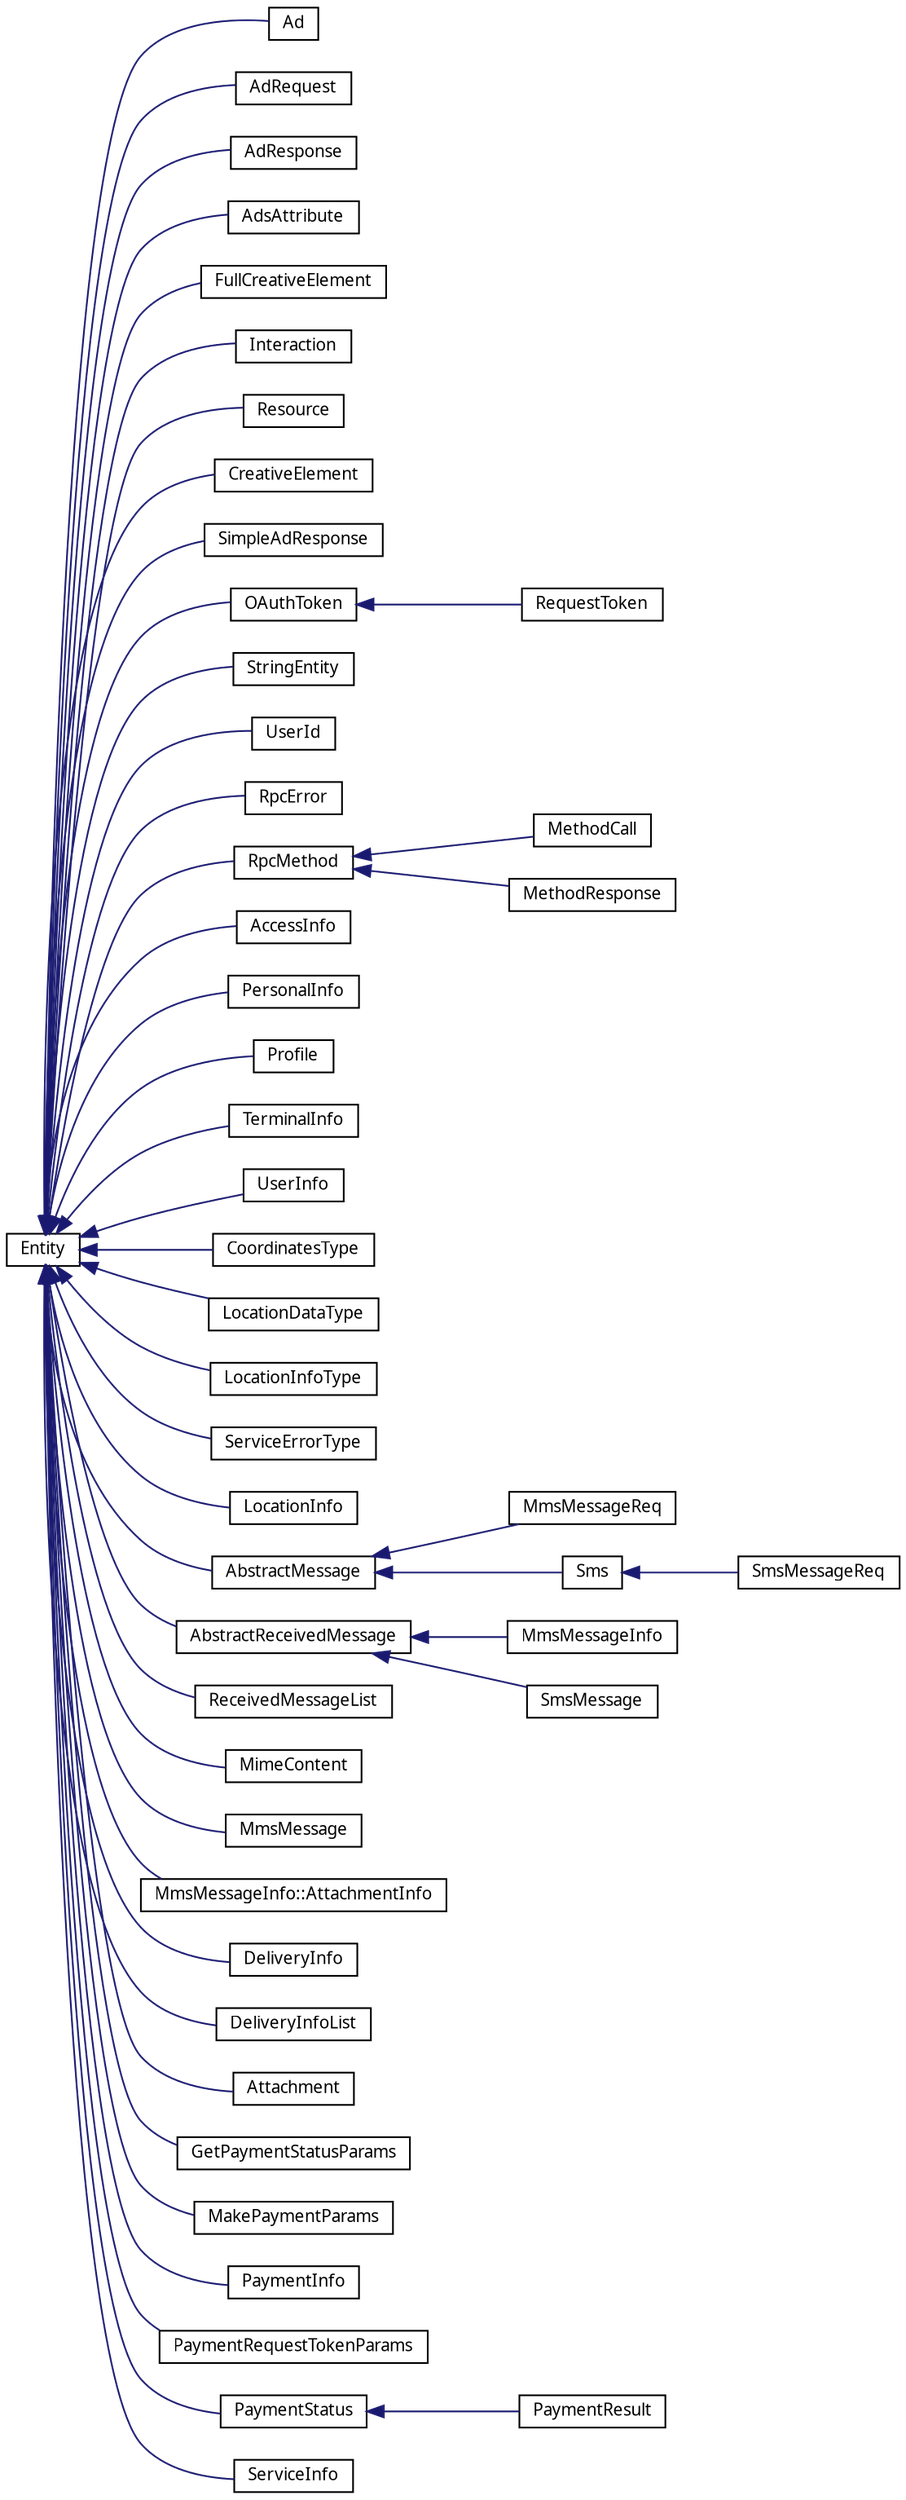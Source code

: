 digraph G
{
  bgcolor="transparent";
  edge [fontname="FreeSans.ttf",fontsize="10",labelfontname="FreeSans.ttf",labelfontsize="10"];
  node [fontname="FreeSans.ttf",fontsize="10",shape=record];
  rankdir=LR;
  Node1 [label="Entity",height=0.2,width=0.4,color="black",URL="$interfacecom_1_1bluevia_1_1android_1_1commons_1_1_entity.html"];
  Node1 -> Node2 [dir=back,color="midnightblue",fontsize="10",style="solid",fontname="FreeSans.ttf"];
  Node2 [label="Ad",height=0.2,width=0.4,color="black",URL="$classcom_1_1bluevia_1_1android_1_1ad_1_1data_1_1_ad.html"];
  Node1 -> Node3 [dir=back,color="midnightblue",fontsize="10",style="solid",fontname="FreeSans.ttf"];
  Node3 [label="AdRequest",height=0.2,width=0.4,color="black",URL="$classcom_1_1bluevia_1_1android_1_1ad_1_1data_1_1_ad_request.html"];
  Node1 -> Node4 [dir=back,color="midnightblue",fontsize="10",style="solid",fontname="FreeSans.ttf"];
  Node4 [label="AdResponse",height=0.2,width=0.4,color="black",URL="$classcom_1_1bluevia_1_1android_1_1ad_1_1data_1_1_ad_response.html"];
  Node1 -> Node5 [dir=back,color="midnightblue",fontsize="10",style="solid",fontname="FreeSans.ttf"];
  Node5 [label="AdsAttribute",height=0.2,width=0.4,color="black",URL="$classcom_1_1bluevia_1_1android_1_1ad_1_1data_1_1_ads_attribute.html"];
  Node1 -> Node6 [dir=back,color="midnightblue",fontsize="10",style="solid",fontname="FreeSans.ttf"];
  Node6 [label="FullCreativeElement",height=0.2,width=0.4,color="black",URL="$classcom_1_1bluevia_1_1android_1_1ad_1_1data_1_1_full_creative_element.html"];
  Node1 -> Node7 [dir=back,color="midnightblue",fontsize="10",style="solid",fontname="FreeSans.ttf"];
  Node7 [label="Interaction",height=0.2,width=0.4,color="black",URL="$classcom_1_1bluevia_1_1android_1_1ad_1_1data_1_1_interaction.html"];
  Node1 -> Node8 [dir=back,color="midnightblue",fontsize="10",style="solid",fontname="FreeSans.ttf"];
  Node8 [label="Resource",height=0.2,width=0.4,color="black",URL="$classcom_1_1bluevia_1_1android_1_1ad_1_1data_1_1_resource.html"];
  Node1 -> Node9 [dir=back,color="midnightblue",fontsize="10",style="solid",fontname="FreeSans.ttf"];
  Node9 [label="CreativeElement",height=0.2,width=0.4,color="black",URL="$classcom_1_1bluevia_1_1android_1_1ad_1_1data_1_1simple_1_1_creative_element.html"];
  Node1 -> Node10 [dir=back,color="midnightblue",fontsize="10",style="solid",fontname="FreeSans.ttf"];
  Node10 [label="SimpleAdResponse",height=0.2,width=0.4,color="black",URL="$classcom_1_1bluevia_1_1android_1_1ad_1_1data_1_1simple_1_1_simple_ad_response.html"];
  Node1 -> Node11 [dir=back,color="midnightblue",fontsize="10",style="solid",fontname="FreeSans.ttf"];
  Node11 [label="OAuthToken",height=0.2,width=0.4,color="black",URL="$classcom_1_1bluevia_1_1android_1_1commons_1_1connector_1_1http_1_1oauth_1_1_o_auth_token.html"];
  Node11 -> Node12 [dir=back,color="midnightblue",fontsize="10",style="solid",fontname="FreeSans.ttf"];
  Node12 [label="RequestToken",height=0.2,width=0.4,color="black",URL="$classcom_1_1bluevia_1_1android_1_1commons_1_1connector_1_1http_1_1oauth_1_1_request_token.html"];
  Node1 -> Node13 [dir=back,color="midnightblue",fontsize="10",style="solid",fontname="FreeSans.ttf"];
  Node13 [label="StringEntity",height=0.2,width=0.4,color="black",URL="$classcom_1_1bluevia_1_1android_1_1commons_1_1data_1_1_string_entity.html"];
  Node1 -> Node14 [dir=back,color="midnightblue",fontsize="10",style="solid",fontname="FreeSans.ttf"];
  Node14 [label="UserId",height=0.2,width=0.4,color="black",URL="$classcom_1_1bluevia_1_1android_1_1commons_1_1data_1_1_user_id.html"];
  Node1 -> Node15 [dir=back,color="midnightblue",fontsize="10",style="solid",fontname="FreeSans.ttf"];
  Node15 [label="RpcError",height=0.2,width=0.4,color="black",URL="$classcom_1_1bluevia_1_1android_1_1commons_1_1data_1_1xmlrpc_1_1_rpc_error.html"];
  Node1 -> Node16 [dir=back,color="midnightblue",fontsize="10",style="solid",fontname="FreeSans.ttf"];
  Node16 [label="RpcMethod",height=0.2,width=0.4,color="black",URL="$classcom_1_1bluevia_1_1android_1_1commons_1_1data_1_1xmlrpc_1_1_rpc_method.html"];
  Node16 -> Node17 [dir=back,color="midnightblue",fontsize="10",style="solid",fontname="FreeSans.ttf"];
  Node17 [label="MethodCall",height=0.2,width=0.4,color="black",URL="$classcom_1_1bluevia_1_1android_1_1commons_1_1data_1_1xmlrpc_1_1_method_call.html"];
  Node16 -> Node18 [dir=back,color="midnightblue",fontsize="10",style="solid",fontname="FreeSans.ttf"];
  Node18 [label="MethodResponse",height=0.2,width=0.4,color="black",URL="$classcom_1_1bluevia_1_1android_1_1commons_1_1data_1_1xmlrpc_1_1_method_response.html"];
  Node1 -> Node19 [dir=back,color="midnightblue",fontsize="10",style="solid",fontname="FreeSans.ttf"];
  Node19 [label="AccessInfo",height=0.2,width=0.4,color="black",URL="$classcom_1_1bluevia_1_1android_1_1directory_1_1data_1_1_access_info.html"];
  Node1 -> Node20 [dir=back,color="midnightblue",fontsize="10",style="solid",fontname="FreeSans.ttf"];
  Node20 [label="PersonalInfo",height=0.2,width=0.4,color="black",URL="$classcom_1_1bluevia_1_1android_1_1directory_1_1data_1_1_personal_info.html"];
  Node1 -> Node21 [dir=back,color="midnightblue",fontsize="10",style="solid",fontname="FreeSans.ttf"];
  Node21 [label="Profile",height=0.2,width=0.4,color="black",URL="$classcom_1_1bluevia_1_1android_1_1directory_1_1data_1_1_profile.html"];
  Node1 -> Node22 [dir=back,color="midnightblue",fontsize="10",style="solid",fontname="FreeSans.ttf"];
  Node22 [label="TerminalInfo",height=0.2,width=0.4,color="black",URL="$classcom_1_1bluevia_1_1android_1_1directory_1_1data_1_1_terminal_info.html"];
  Node1 -> Node23 [dir=back,color="midnightblue",fontsize="10",style="solid",fontname="FreeSans.ttf"];
  Node23 [label="UserInfo",height=0.2,width=0.4,color="black",URL="$classcom_1_1bluevia_1_1android_1_1directory_1_1data_1_1_user_info.html"];
  Node1 -> Node24 [dir=back,color="midnightblue",fontsize="10",style="solid",fontname="FreeSans.ttf"];
  Node24 [label="CoordinatesType",height=0.2,width=0.4,color="black",URL="$classcom_1_1bluevia_1_1android_1_1location_1_1data_1_1_coordinates_type.html"];
  Node1 -> Node25 [dir=back,color="midnightblue",fontsize="10",style="solid",fontname="FreeSans.ttf"];
  Node25 [label="LocationDataType",height=0.2,width=0.4,color="black",URL="$classcom_1_1bluevia_1_1android_1_1location_1_1data_1_1_location_data_type.html"];
  Node1 -> Node26 [dir=back,color="midnightblue",fontsize="10",style="solid",fontname="FreeSans.ttf"];
  Node26 [label="LocationInfoType",height=0.2,width=0.4,color="black",URL="$classcom_1_1bluevia_1_1android_1_1location_1_1data_1_1_location_info_type.html"];
  Node1 -> Node27 [dir=back,color="midnightblue",fontsize="10",style="solid",fontname="FreeSans.ttf"];
  Node27 [label="ServiceErrorType",height=0.2,width=0.4,color="black",URL="$classcom_1_1bluevia_1_1android_1_1location_1_1data_1_1_service_error_type.html"];
  Node1 -> Node28 [dir=back,color="midnightblue",fontsize="10",style="solid",fontname="FreeSans.ttf"];
  Node28 [label="LocationInfo",height=0.2,width=0.4,color="black",URL="$classcom_1_1bluevia_1_1android_1_1location_1_1data_1_1simple_1_1_location_info.html"];
  Node1 -> Node29 [dir=back,color="midnightblue",fontsize="10",style="solid",fontname="FreeSans.ttf"];
  Node29 [label="AbstractMessage",height=0.2,width=0.4,color="black",URL="$classcom_1_1bluevia_1_1android_1_1messagery_1_1data_1_1_abstract_message.html"];
  Node29 -> Node30 [dir=back,color="midnightblue",fontsize="10",style="solid",fontname="FreeSans.ttf"];
  Node30 [label="MmsMessageReq",height=0.2,width=0.4,color="black",URL="$classcom_1_1bluevia_1_1android_1_1messagery_1_1mt_1_1mms_1_1data_1_1_mms_message_req.html"];
  Node29 -> Node31 [dir=back,color="midnightblue",fontsize="10",style="solid",fontname="FreeSans.ttf"];
  Node31 [label="Sms",height=0.2,width=0.4,color="black",URL="$classcom_1_1bluevia_1_1android_1_1messagery_1_1mt_1_1sms_1_1data_1_1_sms.html"];
  Node31 -> Node32 [dir=back,color="midnightblue",fontsize="10",style="solid",fontname="FreeSans.ttf"];
  Node32 [label="SmsMessageReq",height=0.2,width=0.4,color="black",URL="$classcom_1_1bluevia_1_1android_1_1messagery_1_1mt_1_1sms_1_1data_1_1_sms_message_req.html"];
  Node1 -> Node33 [dir=back,color="midnightblue",fontsize="10",style="solid",fontname="FreeSans.ttf"];
  Node33 [label="AbstractReceivedMessage",height=0.2,width=0.4,color="black",URL="$classcom_1_1bluevia_1_1android_1_1messagery_1_1mo_1_1data_1_1_abstract_received_message.html"];
  Node33 -> Node34 [dir=back,color="midnightblue",fontsize="10",style="solid",fontname="FreeSans.ttf"];
  Node34 [label="MmsMessageInfo",height=0.2,width=0.4,color="black",URL="$classcom_1_1bluevia_1_1android_1_1messagery_1_1mo_1_1mms_1_1data_1_1_mms_message_info.html"];
  Node33 -> Node35 [dir=back,color="midnightblue",fontsize="10",style="solid",fontname="FreeSans.ttf"];
  Node35 [label="SmsMessage",height=0.2,width=0.4,color="black",URL="$classcom_1_1bluevia_1_1android_1_1messagery_1_1mo_1_1sms_1_1data_1_1_sms_message.html"];
  Node1 -> Node36 [dir=back,color="midnightblue",fontsize="10",style="solid",fontname="FreeSans.ttf"];
  Node36 [label="ReceivedMessageList",height=0.2,width=0.4,color="black",URL="$classcom_1_1bluevia_1_1android_1_1messagery_1_1mo_1_1data_1_1_received_message_list.html"];
  Node1 -> Node37 [dir=back,color="midnightblue",fontsize="10",style="solid",fontname="FreeSans.ttf"];
  Node37 [label="MimeContent",height=0.2,width=0.4,color="black",URL="$classcom_1_1bluevia_1_1android_1_1messagery_1_1mo_1_1mms_1_1data_1_1_mime_content.html"];
  Node1 -> Node38 [dir=back,color="midnightblue",fontsize="10",style="solid",fontname="FreeSans.ttf"];
  Node38 [label="MmsMessage",height=0.2,width=0.4,color="black",URL="$classcom_1_1bluevia_1_1android_1_1messagery_1_1mo_1_1mms_1_1data_1_1_mms_message.html"];
  Node1 -> Node39 [dir=back,color="midnightblue",fontsize="10",style="solid",fontname="FreeSans.ttf"];
  Node39 [label="MmsMessageInfo::AttachmentInfo",height=0.2,width=0.4,color="black",URL="$classcom_1_1bluevia_1_1android_1_1messagery_1_1mo_1_1mms_1_1data_1_1_mms_message_info_1_1_attachment_info.html"];
  Node1 -> Node40 [dir=back,color="midnightblue",fontsize="10",style="solid",fontname="FreeSans.ttf"];
  Node40 [label="DeliveryInfo",height=0.2,width=0.4,color="black",URL="$classcom_1_1bluevia_1_1android_1_1messagery_1_1mt_1_1data_1_1_delivery_info.html"];
  Node1 -> Node41 [dir=back,color="midnightblue",fontsize="10",style="solid",fontname="FreeSans.ttf"];
  Node41 [label="DeliveryInfoList",height=0.2,width=0.4,color="black",URL="$classcom_1_1bluevia_1_1android_1_1messagery_1_1mt_1_1data_1_1_delivery_info_list.html"];
  Node1 -> Node42 [dir=back,color="midnightblue",fontsize="10",style="solid",fontname="FreeSans.ttf"];
  Node42 [label="Attachment",height=0.2,width=0.4,color="black",URL="$classcom_1_1bluevia_1_1android_1_1messagery_1_1mt_1_1mms_1_1data_1_1_attachment.html"];
  Node1 -> Node43 [dir=back,color="midnightblue",fontsize="10",style="solid",fontname="FreeSans.ttf"];
  Node43 [label="GetPaymentStatusParams",height=0.2,width=0.4,color="black",URL="$classcom_1_1bluevia_1_1android_1_1payment_1_1data_1_1_get_payment_status_params.html"];
  Node1 -> Node44 [dir=back,color="midnightblue",fontsize="10",style="solid",fontname="FreeSans.ttf"];
  Node44 [label="MakePaymentParams",height=0.2,width=0.4,color="black",URL="$classcom_1_1bluevia_1_1android_1_1payment_1_1data_1_1_make_payment_params.html"];
  Node1 -> Node45 [dir=back,color="midnightblue",fontsize="10",style="solid",fontname="FreeSans.ttf"];
  Node45 [label="PaymentInfo",height=0.2,width=0.4,color="black",URL="$classcom_1_1bluevia_1_1android_1_1payment_1_1data_1_1_payment_info.html"];
  Node1 -> Node46 [dir=back,color="midnightblue",fontsize="10",style="solid",fontname="FreeSans.ttf"];
  Node46 [label="PaymentRequestTokenParams",height=0.2,width=0.4,color="black",URL="$classcom_1_1bluevia_1_1android_1_1payment_1_1data_1_1_payment_request_token_params.html"];
  Node1 -> Node47 [dir=back,color="midnightblue",fontsize="10",style="solid",fontname="FreeSans.ttf"];
  Node47 [label="PaymentStatus",height=0.2,width=0.4,color="black",URL="$classcom_1_1bluevia_1_1android_1_1payment_1_1data_1_1_payment_status.html"];
  Node47 -> Node48 [dir=back,color="midnightblue",fontsize="10",style="solid",fontname="FreeSans.ttf"];
  Node48 [label="PaymentResult",height=0.2,width=0.4,color="black",URL="$classcom_1_1bluevia_1_1android_1_1payment_1_1data_1_1_payment_result.html"];
  Node1 -> Node49 [dir=back,color="midnightblue",fontsize="10",style="solid",fontname="FreeSans.ttf"];
  Node49 [label="ServiceInfo",height=0.2,width=0.4,color="black",URL="$classcom_1_1bluevia_1_1android_1_1payment_1_1data_1_1_service_info.html"];
}
